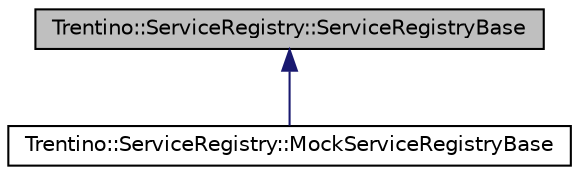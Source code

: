 digraph G
{
  edge [fontname="Helvetica",fontsize="10",labelfontname="Helvetica",labelfontsize="10"];
  node [fontname="Helvetica",fontsize="10",shape=record];
  Node1 [label="Trentino::ServiceRegistry::ServiceRegistryBase",height=0.2,width=0.4,color="black", fillcolor="grey75", style="filled" fontcolor="black"];
  Node1 -> Node2 [dir="back",color="midnightblue",fontsize="10",style="solid",fontname="Helvetica"];
  Node2 [label="Trentino::ServiceRegistry::MockServiceRegistryBase",height=0.2,width=0.4,color="black", fillcolor="white", style="filled",URL="$class_trentino_1_1_service_registry_1_1_mock_service_registry_base.html"];
}
